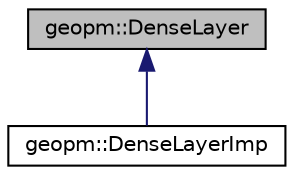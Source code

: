 digraph "geopm::DenseLayer"
{
 // LATEX_PDF_SIZE
  edge [fontname="Helvetica",fontsize="10",labelfontname="Helvetica",labelfontsize="10"];
  node [fontname="Helvetica",fontsize="10",shape=record];
  Node1 [label="geopm::DenseLayer",height=0.2,width=0.4,color="black", fillcolor="grey75", style="filled", fontcolor="black",tooltip="Class to store dense layers and perform operations on the layers' 1D and 2D Tensors,..."];
  Node1 -> Node2 [dir="back",color="midnightblue",fontsize="10",style="solid",fontname="Helvetica"];
  Node2 [label="geopm::DenseLayerImp",height=0.2,width=0.4,color="black", fillcolor="white", style="filled",URL="$classgeopm_1_1_dense_layer_imp.html",tooltip=" "];
}
